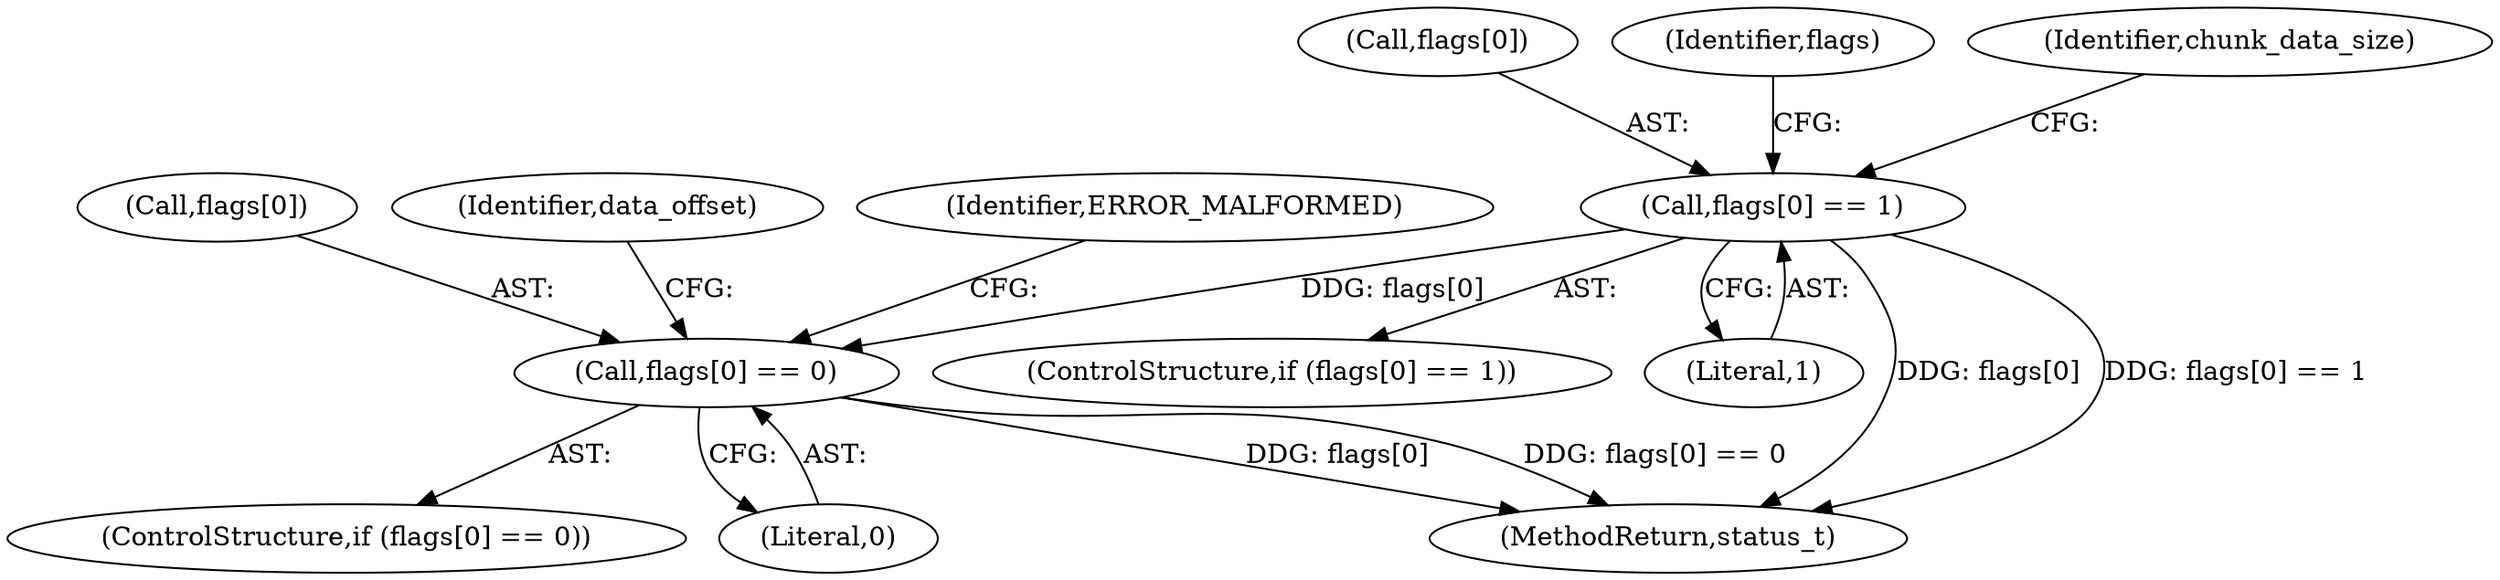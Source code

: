 digraph "0_Android_8a3a2f6ea7defe1a81bb32b3c9f3537f84749b9d@array" {
"1003278" [label="(Call,flags[0] == 1)"];
"1003307" [label="(Call,flags[0] == 0)"];
"1003307" [label="(Call,flags[0] == 0)"];
"1003308" [label="(Call,flags[0])"];
"1003923" [label="(MethodReturn,status_t)"];
"1003277" [label="(ControlStructure,if (flags[0] == 1))"];
"1003278" [label="(Call,flags[0] == 1)"];
"1003279" [label="(Call,flags[0])"];
"1003282" [label="(Literal,1)"];
"1003316" [label="(Identifier,data_offset)"];
"1003309" [label="(Identifier,flags)"];
"1003286" [label="(Identifier,chunk_data_size)"];
"1003334" [label="(Identifier,ERROR_MALFORMED)"];
"1003306" [label="(ControlStructure,if (flags[0] == 0))"];
"1003311" [label="(Literal,0)"];
"1003278" -> "1003277"  [label="AST: "];
"1003278" -> "1003282"  [label="CFG: "];
"1003279" -> "1003278"  [label="AST: "];
"1003282" -> "1003278"  [label="AST: "];
"1003286" -> "1003278"  [label="CFG: "];
"1003309" -> "1003278"  [label="CFG: "];
"1003278" -> "1003923"  [label="DDG: flags[0]"];
"1003278" -> "1003923"  [label="DDG: flags[0] == 1"];
"1003278" -> "1003307"  [label="DDG: flags[0]"];
"1003307" -> "1003306"  [label="AST: "];
"1003307" -> "1003311"  [label="CFG: "];
"1003308" -> "1003307"  [label="AST: "];
"1003311" -> "1003307"  [label="AST: "];
"1003316" -> "1003307"  [label="CFG: "];
"1003334" -> "1003307"  [label="CFG: "];
"1003307" -> "1003923"  [label="DDG: flags[0]"];
"1003307" -> "1003923"  [label="DDG: flags[0] == 0"];
}
